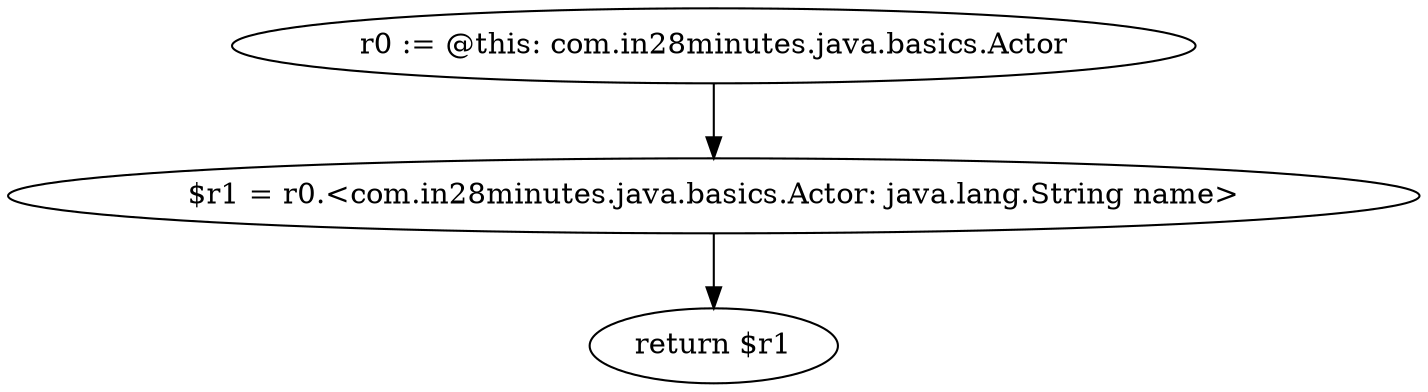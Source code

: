 digraph "unitGraph" {
    "r0 := @this: com.in28minutes.java.basics.Actor"
    "$r1 = r0.<com.in28minutes.java.basics.Actor: java.lang.String name>"
    "return $r1"
    "r0 := @this: com.in28minutes.java.basics.Actor"->"$r1 = r0.<com.in28minutes.java.basics.Actor: java.lang.String name>";
    "$r1 = r0.<com.in28minutes.java.basics.Actor: java.lang.String name>"->"return $r1";
}
